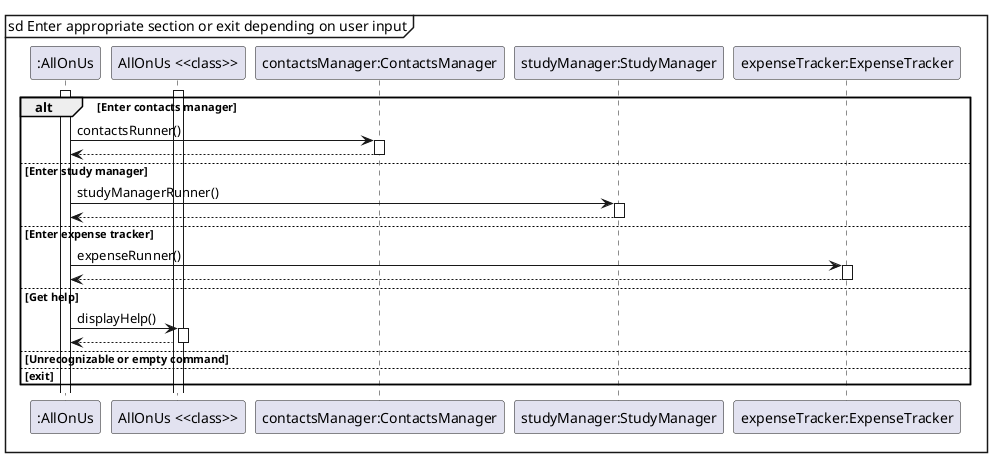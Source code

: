 @startuml
'https://plantuml.com/sequence-diagram

skinparam guillemet false

mainframe sd Enter appropriate section or exit depending on user input
activate ":AllOnUs"
activate "AllOnUs <<class>>"
alt Enter contacts manager
    ":AllOnUs" -> "contactsManager:ContactsManager" ++: contactsRunner()
    "contactsManager:ContactsManager" --> ":AllOnUs" --
else Enter study manager
    ":AllOnUs" -> "studyManager:StudyManager" ++: studyManagerRunner()
    "studyManager:StudyManager" --> ":AllOnUs" --
else Enter expense tracker
    ":AllOnUs" -> "expenseTracker:ExpenseTracker" ++: expenseRunner()
    "expenseTracker:ExpenseTracker" --> ":AllOnUs" --
else Get help
    ":AllOnUs" -> "AllOnUs <<class>>"++: displayHelp()
    "AllOnUs <<class>>" --> ":AllOnUs" --
else Unrecognizable or empty command

else exit

end
@enduml